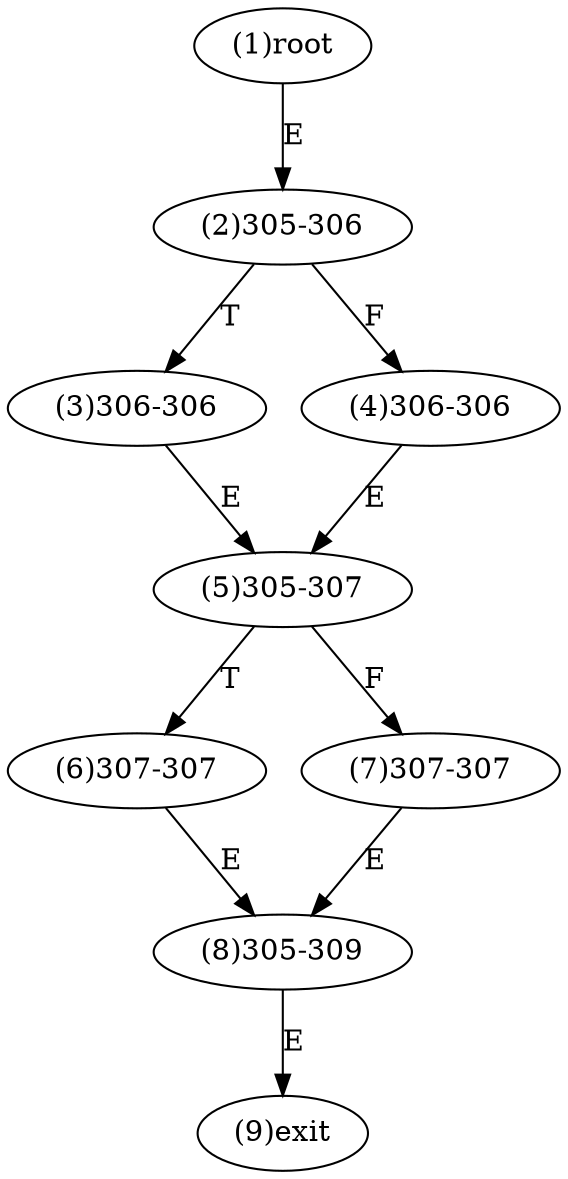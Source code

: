 digraph "" { 
1[ label="(1)root"];
2[ label="(2)305-306"];
3[ label="(3)306-306"];
4[ label="(4)306-306"];
5[ label="(5)305-307"];
6[ label="(6)307-307"];
7[ label="(7)307-307"];
8[ label="(8)305-309"];
9[ label="(9)exit"];
1->2[ label="E"];
2->4[ label="F"];
2->3[ label="T"];
3->5[ label="E"];
4->5[ label="E"];
5->7[ label="F"];
5->6[ label="T"];
6->8[ label="E"];
7->8[ label="E"];
8->9[ label="E"];
}